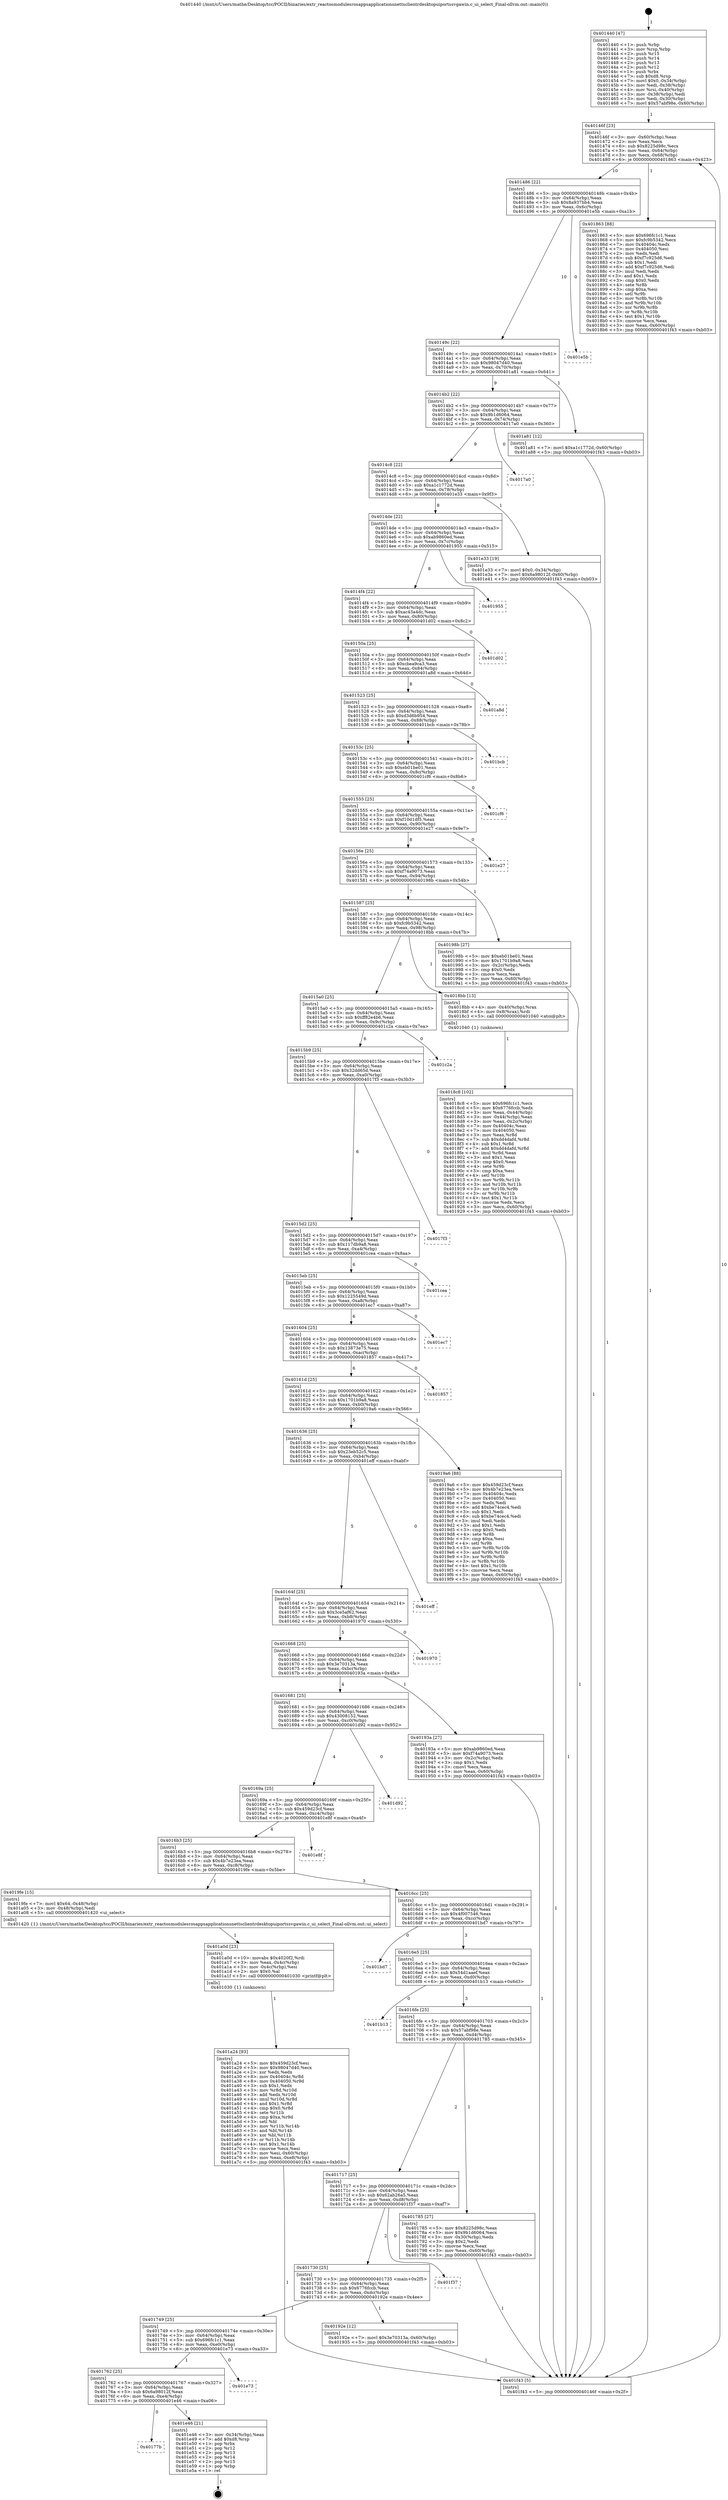 digraph "0x401440" {
  label = "0x401440 (/mnt/c/Users/mathe/Desktop/tcc/POCII/binaries/extr_reactosmodulesrosappsapplicationsnettsclientrdesktopuiportssvgawin.c_ui_select_Final-ollvm.out::main(0))"
  labelloc = "t"
  node[shape=record]

  Entry [label="",width=0.3,height=0.3,shape=circle,fillcolor=black,style=filled]
  "0x40146f" [label="{
     0x40146f [23]\l
     | [instrs]\l
     &nbsp;&nbsp;0x40146f \<+3\>: mov -0x60(%rbp),%eax\l
     &nbsp;&nbsp;0x401472 \<+2\>: mov %eax,%ecx\l
     &nbsp;&nbsp;0x401474 \<+6\>: sub $0x8225d98c,%ecx\l
     &nbsp;&nbsp;0x40147a \<+3\>: mov %eax,-0x64(%rbp)\l
     &nbsp;&nbsp;0x40147d \<+3\>: mov %ecx,-0x68(%rbp)\l
     &nbsp;&nbsp;0x401480 \<+6\>: je 0000000000401863 \<main+0x423\>\l
  }"]
  "0x401863" [label="{
     0x401863 [88]\l
     | [instrs]\l
     &nbsp;&nbsp;0x401863 \<+5\>: mov $0x696fc1c1,%eax\l
     &nbsp;&nbsp;0x401868 \<+5\>: mov $0xfc9b5342,%ecx\l
     &nbsp;&nbsp;0x40186d \<+7\>: mov 0x40404c,%edx\l
     &nbsp;&nbsp;0x401874 \<+7\>: mov 0x404050,%esi\l
     &nbsp;&nbsp;0x40187b \<+2\>: mov %edx,%edi\l
     &nbsp;&nbsp;0x40187d \<+6\>: sub $0xf7c925d6,%edi\l
     &nbsp;&nbsp;0x401883 \<+3\>: sub $0x1,%edi\l
     &nbsp;&nbsp;0x401886 \<+6\>: add $0xf7c925d6,%edi\l
     &nbsp;&nbsp;0x40188c \<+3\>: imul %edi,%edx\l
     &nbsp;&nbsp;0x40188f \<+3\>: and $0x1,%edx\l
     &nbsp;&nbsp;0x401892 \<+3\>: cmp $0x0,%edx\l
     &nbsp;&nbsp;0x401895 \<+4\>: sete %r8b\l
     &nbsp;&nbsp;0x401899 \<+3\>: cmp $0xa,%esi\l
     &nbsp;&nbsp;0x40189c \<+4\>: setl %r9b\l
     &nbsp;&nbsp;0x4018a0 \<+3\>: mov %r8b,%r10b\l
     &nbsp;&nbsp;0x4018a3 \<+3\>: and %r9b,%r10b\l
     &nbsp;&nbsp;0x4018a6 \<+3\>: xor %r9b,%r8b\l
     &nbsp;&nbsp;0x4018a9 \<+3\>: or %r8b,%r10b\l
     &nbsp;&nbsp;0x4018ac \<+4\>: test $0x1,%r10b\l
     &nbsp;&nbsp;0x4018b0 \<+3\>: cmovne %ecx,%eax\l
     &nbsp;&nbsp;0x4018b3 \<+3\>: mov %eax,-0x60(%rbp)\l
     &nbsp;&nbsp;0x4018b6 \<+5\>: jmp 0000000000401f43 \<main+0xb03\>\l
  }"]
  "0x401486" [label="{
     0x401486 [22]\l
     | [instrs]\l
     &nbsp;&nbsp;0x401486 \<+5\>: jmp 000000000040148b \<main+0x4b\>\l
     &nbsp;&nbsp;0x40148b \<+3\>: mov -0x64(%rbp),%eax\l
     &nbsp;&nbsp;0x40148e \<+5\>: sub $0x8a937bb4,%eax\l
     &nbsp;&nbsp;0x401493 \<+3\>: mov %eax,-0x6c(%rbp)\l
     &nbsp;&nbsp;0x401496 \<+6\>: je 0000000000401e5b \<main+0xa1b\>\l
  }"]
  Exit [label="",width=0.3,height=0.3,shape=circle,fillcolor=black,style=filled,peripheries=2]
  "0x401e5b" [label="{
     0x401e5b\l
  }", style=dashed]
  "0x40149c" [label="{
     0x40149c [22]\l
     | [instrs]\l
     &nbsp;&nbsp;0x40149c \<+5\>: jmp 00000000004014a1 \<main+0x61\>\l
     &nbsp;&nbsp;0x4014a1 \<+3\>: mov -0x64(%rbp),%eax\l
     &nbsp;&nbsp;0x4014a4 \<+5\>: sub $0x98047d40,%eax\l
     &nbsp;&nbsp;0x4014a9 \<+3\>: mov %eax,-0x70(%rbp)\l
     &nbsp;&nbsp;0x4014ac \<+6\>: je 0000000000401a81 \<main+0x641\>\l
  }"]
  "0x40177b" [label="{
     0x40177b\l
  }", style=dashed]
  "0x401a81" [label="{
     0x401a81 [12]\l
     | [instrs]\l
     &nbsp;&nbsp;0x401a81 \<+7\>: movl $0xa1c1772d,-0x60(%rbp)\l
     &nbsp;&nbsp;0x401a88 \<+5\>: jmp 0000000000401f43 \<main+0xb03\>\l
  }"]
  "0x4014b2" [label="{
     0x4014b2 [22]\l
     | [instrs]\l
     &nbsp;&nbsp;0x4014b2 \<+5\>: jmp 00000000004014b7 \<main+0x77\>\l
     &nbsp;&nbsp;0x4014b7 \<+3\>: mov -0x64(%rbp),%eax\l
     &nbsp;&nbsp;0x4014ba \<+5\>: sub $0x9b1d6064,%eax\l
     &nbsp;&nbsp;0x4014bf \<+3\>: mov %eax,-0x74(%rbp)\l
     &nbsp;&nbsp;0x4014c2 \<+6\>: je 00000000004017a0 \<main+0x360\>\l
  }"]
  "0x401e46" [label="{
     0x401e46 [21]\l
     | [instrs]\l
     &nbsp;&nbsp;0x401e46 \<+3\>: mov -0x34(%rbp),%eax\l
     &nbsp;&nbsp;0x401e49 \<+7\>: add $0xd8,%rsp\l
     &nbsp;&nbsp;0x401e50 \<+1\>: pop %rbx\l
     &nbsp;&nbsp;0x401e51 \<+2\>: pop %r12\l
     &nbsp;&nbsp;0x401e53 \<+2\>: pop %r13\l
     &nbsp;&nbsp;0x401e55 \<+2\>: pop %r14\l
     &nbsp;&nbsp;0x401e57 \<+2\>: pop %r15\l
     &nbsp;&nbsp;0x401e59 \<+1\>: pop %rbp\l
     &nbsp;&nbsp;0x401e5a \<+1\>: ret\l
  }"]
  "0x4017a0" [label="{
     0x4017a0\l
  }", style=dashed]
  "0x4014c8" [label="{
     0x4014c8 [22]\l
     | [instrs]\l
     &nbsp;&nbsp;0x4014c8 \<+5\>: jmp 00000000004014cd \<main+0x8d\>\l
     &nbsp;&nbsp;0x4014cd \<+3\>: mov -0x64(%rbp),%eax\l
     &nbsp;&nbsp;0x4014d0 \<+5\>: sub $0xa1c1772d,%eax\l
     &nbsp;&nbsp;0x4014d5 \<+3\>: mov %eax,-0x78(%rbp)\l
     &nbsp;&nbsp;0x4014d8 \<+6\>: je 0000000000401e33 \<main+0x9f3\>\l
  }"]
  "0x401762" [label="{
     0x401762 [25]\l
     | [instrs]\l
     &nbsp;&nbsp;0x401762 \<+5\>: jmp 0000000000401767 \<main+0x327\>\l
     &nbsp;&nbsp;0x401767 \<+3\>: mov -0x64(%rbp),%eax\l
     &nbsp;&nbsp;0x40176a \<+5\>: sub $0x6a98012f,%eax\l
     &nbsp;&nbsp;0x40176f \<+6\>: mov %eax,-0xe4(%rbp)\l
     &nbsp;&nbsp;0x401775 \<+6\>: je 0000000000401e46 \<main+0xa06\>\l
  }"]
  "0x401e33" [label="{
     0x401e33 [19]\l
     | [instrs]\l
     &nbsp;&nbsp;0x401e33 \<+7\>: movl $0x0,-0x34(%rbp)\l
     &nbsp;&nbsp;0x401e3a \<+7\>: movl $0x6a98012f,-0x60(%rbp)\l
     &nbsp;&nbsp;0x401e41 \<+5\>: jmp 0000000000401f43 \<main+0xb03\>\l
  }"]
  "0x4014de" [label="{
     0x4014de [22]\l
     | [instrs]\l
     &nbsp;&nbsp;0x4014de \<+5\>: jmp 00000000004014e3 \<main+0xa3\>\l
     &nbsp;&nbsp;0x4014e3 \<+3\>: mov -0x64(%rbp),%eax\l
     &nbsp;&nbsp;0x4014e6 \<+5\>: sub $0xab9860ed,%eax\l
     &nbsp;&nbsp;0x4014eb \<+3\>: mov %eax,-0x7c(%rbp)\l
     &nbsp;&nbsp;0x4014ee \<+6\>: je 0000000000401955 \<main+0x515\>\l
  }"]
  "0x401e73" [label="{
     0x401e73\l
  }", style=dashed]
  "0x401955" [label="{
     0x401955\l
  }", style=dashed]
  "0x4014f4" [label="{
     0x4014f4 [22]\l
     | [instrs]\l
     &nbsp;&nbsp;0x4014f4 \<+5\>: jmp 00000000004014f9 \<main+0xb9\>\l
     &nbsp;&nbsp;0x4014f9 \<+3\>: mov -0x64(%rbp),%eax\l
     &nbsp;&nbsp;0x4014fc \<+5\>: sub $0xac43a4dc,%eax\l
     &nbsp;&nbsp;0x401501 \<+3\>: mov %eax,-0x80(%rbp)\l
     &nbsp;&nbsp;0x401504 \<+6\>: je 0000000000401d02 \<main+0x8c2\>\l
  }"]
  "0x401a24" [label="{
     0x401a24 [93]\l
     | [instrs]\l
     &nbsp;&nbsp;0x401a24 \<+5\>: mov $0x459d23cf,%esi\l
     &nbsp;&nbsp;0x401a29 \<+5\>: mov $0x98047d40,%ecx\l
     &nbsp;&nbsp;0x401a2e \<+2\>: xor %edx,%edx\l
     &nbsp;&nbsp;0x401a30 \<+8\>: mov 0x40404c,%r8d\l
     &nbsp;&nbsp;0x401a38 \<+8\>: mov 0x404050,%r9d\l
     &nbsp;&nbsp;0x401a40 \<+3\>: sub $0x1,%edx\l
     &nbsp;&nbsp;0x401a43 \<+3\>: mov %r8d,%r10d\l
     &nbsp;&nbsp;0x401a46 \<+3\>: add %edx,%r10d\l
     &nbsp;&nbsp;0x401a49 \<+4\>: imul %r10d,%r8d\l
     &nbsp;&nbsp;0x401a4d \<+4\>: and $0x1,%r8d\l
     &nbsp;&nbsp;0x401a51 \<+4\>: cmp $0x0,%r8d\l
     &nbsp;&nbsp;0x401a55 \<+4\>: sete %r11b\l
     &nbsp;&nbsp;0x401a59 \<+4\>: cmp $0xa,%r9d\l
     &nbsp;&nbsp;0x401a5d \<+3\>: setl %bl\l
     &nbsp;&nbsp;0x401a60 \<+3\>: mov %r11b,%r14b\l
     &nbsp;&nbsp;0x401a63 \<+3\>: and %bl,%r14b\l
     &nbsp;&nbsp;0x401a66 \<+3\>: xor %bl,%r11b\l
     &nbsp;&nbsp;0x401a69 \<+3\>: or %r11b,%r14b\l
     &nbsp;&nbsp;0x401a6c \<+4\>: test $0x1,%r14b\l
     &nbsp;&nbsp;0x401a70 \<+3\>: cmovne %ecx,%esi\l
     &nbsp;&nbsp;0x401a73 \<+3\>: mov %esi,-0x60(%rbp)\l
     &nbsp;&nbsp;0x401a76 \<+6\>: mov %eax,-0xe8(%rbp)\l
     &nbsp;&nbsp;0x401a7c \<+5\>: jmp 0000000000401f43 \<main+0xb03\>\l
  }"]
  "0x401d02" [label="{
     0x401d02\l
  }", style=dashed]
  "0x40150a" [label="{
     0x40150a [25]\l
     | [instrs]\l
     &nbsp;&nbsp;0x40150a \<+5\>: jmp 000000000040150f \<main+0xcf\>\l
     &nbsp;&nbsp;0x40150f \<+3\>: mov -0x64(%rbp),%eax\l
     &nbsp;&nbsp;0x401512 \<+5\>: sub $0xcbea9ca3,%eax\l
     &nbsp;&nbsp;0x401517 \<+6\>: mov %eax,-0x84(%rbp)\l
     &nbsp;&nbsp;0x40151d \<+6\>: je 0000000000401a8d \<main+0x64d\>\l
  }"]
  "0x401a0d" [label="{
     0x401a0d [23]\l
     | [instrs]\l
     &nbsp;&nbsp;0x401a0d \<+10\>: movabs $0x4020f2,%rdi\l
     &nbsp;&nbsp;0x401a17 \<+3\>: mov %eax,-0x4c(%rbp)\l
     &nbsp;&nbsp;0x401a1a \<+3\>: mov -0x4c(%rbp),%esi\l
     &nbsp;&nbsp;0x401a1d \<+2\>: mov $0x0,%al\l
     &nbsp;&nbsp;0x401a1f \<+5\>: call 0000000000401030 \<printf@plt\>\l
     | [calls]\l
     &nbsp;&nbsp;0x401030 \{1\} (unknown)\l
  }"]
  "0x401a8d" [label="{
     0x401a8d\l
  }", style=dashed]
  "0x401523" [label="{
     0x401523 [25]\l
     | [instrs]\l
     &nbsp;&nbsp;0x401523 \<+5\>: jmp 0000000000401528 \<main+0xe8\>\l
     &nbsp;&nbsp;0x401528 \<+3\>: mov -0x64(%rbp),%eax\l
     &nbsp;&nbsp;0x40152b \<+5\>: sub $0xd3d6b954,%eax\l
     &nbsp;&nbsp;0x401530 \<+6\>: mov %eax,-0x88(%rbp)\l
     &nbsp;&nbsp;0x401536 \<+6\>: je 0000000000401bcb \<main+0x78b\>\l
  }"]
  "0x401749" [label="{
     0x401749 [25]\l
     | [instrs]\l
     &nbsp;&nbsp;0x401749 \<+5\>: jmp 000000000040174e \<main+0x30e\>\l
     &nbsp;&nbsp;0x40174e \<+3\>: mov -0x64(%rbp),%eax\l
     &nbsp;&nbsp;0x401751 \<+5\>: sub $0x696fc1c1,%eax\l
     &nbsp;&nbsp;0x401756 \<+6\>: mov %eax,-0xe0(%rbp)\l
     &nbsp;&nbsp;0x40175c \<+6\>: je 0000000000401e73 \<main+0xa33\>\l
  }"]
  "0x401bcb" [label="{
     0x401bcb\l
  }", style=dashed]
  "0x40153c" [label="{
     0x40153c [25]\l
     | [instrs]\l
     &nbsp;&nbsp;0x40153c \<+5\>: jmp 0000000000401541 \<main+0x101\>\l
     &nbsp;&nbsp;0x401541 \<+3\>: mov -0x64(%rbp),%eax\l
     &nbsp;&nbsp;0x401544 \<+5\>: sub $0xeb01be01,%eax\l
     &nbsp;&nbsp;0x401549 \<+6\>: mov %eax,-0x8c(%rbp)\l
     &nbsp;&nbsp;0x40154f \<+6\>: je 0000000000401cf6 \<main+0x8b6\>\l
  }"]
  "0x40192e" [label="{
     0x40192e [12]\l
     | [instrs]\l
     &nbsp;&nbsp;0x40192e \<+7\>: movl $0x3e70313a,-0x60(%rbp)\l
     &nbsp;&nbsp;0x401935 \<+5\>: jmp 0000000000401f43 \<main+0xb03\>\l
  }"]
  "0x401cf6" [label="{
     0x401cf6\l
  }", style=dashed]
  "0x401555" [label="{
     0x401555 [25]\l
     | [instrs]\l
     &nbsp;&nbsp;0x401555 \<+5\>: jmp 000000000040155a \<main+0x11a\>\l
     &nbsp;&nbsp;0x40155a \<+3\>: mov -0x64(%rbp),%eax\l
     &nbsp;&nbsp;0x40155d \<+5\>: sub $0xf10d1df5,%eax\l
     &nbsp;&nbsp;0x401562 \<+6\>: mov %eax,-0x90(%rbp)\l
     &nbsp;&nbsp;0x401568 \<+6\>: je 0000000000401e27 \<main+0x9e7\>\l
  }"]
  "0x401730" [label="{
     0x401730 [25]\l
     | [instrs]\l
     &nbsp;&nbsp;0x401730 \<+5\>: jmp 0000000000401735 \<main+0x2f5\>\l
     &nbsp;&nbsp;0x401735 \<+3\>: mov -0x64(%rbp),%eax\l
     &nbsp;&nbsp;0x401738 \<+5\>: sub $0x6776fccb,%eax\l
     &nbsp;&nbsp;0x40173d \<+6\>: mov %eax,-0xdc(%rbp)\l
     &nbsp;&nbsp;0x401743 \<+6\>: je 000000000040192e \<main+0x4ee\>\l
  }"]
  "0x401e27" [label="{
     0x401e27\l
  }", style=dashed]
  "0x40156e" [label="{
     0x40156e [25]\l
     | [instrs]\l
     &nbsp;&nbsp;0x40156e \<+5\>: jmp 0000000000401573 \<main+0x133\>\l
     &nbsp;&nbsp;0x401573 \<+3\>: mov -0x64(%rbp),%eax\l
     &nbsp;&nbsp;0x401576 \<+5\>: sub $0xf74a9073,%eax\l
     &nbsp;&nbsp;0x40157b \<+6\>: mov %eax,-0x94(%rbp)\l
     &nbsp;&nbsp;0x401581 \<+6\>: je 000000000040198b \<main+0x54b\>\l
  }"]
  "0x401f37" [label="{
     0x401f37\l
  }", style=dashed]
  "0x40198b" [label="{
     0x40198b [27]\l
     | [instrs]\l
     &nbsp;&nbsp;0x40198b \<+5\>: mov $0xeb01be01,%eax\l
     &nbsp;&nbsp;0x401990 \<+5\>: mov $0x1701b9a8,%ecx\l
     &nbsp;&nbsp;0x401995 \<+3\>: mov -0x2c(%rbp),%edx\l
     &nbsp;&nbsp;0x401998 \<+3\>: cmp $0x0,%edx\l
     &nbsp;&nbsp;0x40199b \<+3\>: cmove %ecx,%eax\l
     &nbsp;&nbsp;0x40199e \<+3\>: mov %eax,-0x60(%rbp)\l
     &nbsp;&nbsp;0x4019a1 \<+5\>: jmp 0000000000401f43 \<main+0xb03\>\l
  }"]
  "0x401587" [label="{
     0x401587 [25]\l
     | [instrs]\l
     &nbsp;&nbsp;0x401587 \<+5\>: jmp 000000000040158c \<main+0x14c\>\l
     &nbsp;&nbsp;0x40158c \<+3\>: mov -0x64(%rbp),%eax\l
     &nbsp;&nbsp;0x40158f \<+5\>: sub $0xfc9b5342,%eax\l
     &nbsp;&nbsp;0x401594 \<+6\>: mov %eax,-0x98(%rbp)\l
     &nbsp;&nbsp;0x40159a \<+6\>: je 00000000004018bb \<main+0x47b\>\l
  }"]
  "0x4018c8" [label="{
     0x4018c8 [102]\l
     | [instrs]\l
     &nbsp;&nbsp;0x4018c8 \<+5\>: mov $0x696fc1c1,%ecx\l
     &nbsp;&nbsp;0x4018cd \<+5\>: mov $0x6776fccb,%edx\l
     &nbsp;&nbsp;0x4018d2 \<+3\>: mov %eax,-0x44(%rbp)\l
     &nbsp;&nbsp;0x4018d5 \<+3\>: mov -0x44(%rbp),%eax\l
     &nbsp;&nbsp;0x4018d8 \<+3\>: mov %eax,-0x2c(%rbp)\l
     &nbsp;&nbsp;0x4018db \<+7\>: mov 0x40404c,%eax\l
     &nbsp;&nbsp;0x4018e2 \<+7\>: mov 0x404050,%esi\l
     &nbsp;&nbsp;0x4018e9 \<+3\>: mov %eax,%r8d\l
     &nbsp;&nbsp;0x4018ec \<+7\>: sub $0xdd4dafd,%r8d\l
     &nbsp;&nbsp;0x4018f3 \<+4\>: sub $0x1,%r8d\l
     &nbsp;&nbsp;0x4018f7 \<+7\>: add $0xdd4dafd,%r8d\l
     &nbsp;&nbsp;0x4018fe \<+4\>: imul %r8d,%eax\l
     &nbsp;&nbsp;0x401902 \<+3\>: and $0x1,%eax\l
     &nbsp;&nbsp;0x401905 \<+3\>: cmp $0x0,%eax\l
     &nbsp;&nbsp;0x401908 \<+4\>: sete %r9b\l
     &nbsp;&nbsp;0x40190c \<+3\>: cmp $0xa,%esi\l
     &nbsp;&nbsp;0x40190f \<+4\>: setl %r10b\l
     &nbsp;&nbsp;0x401913 \<+3\>: mov %r9b,%r11b\l
     &nbsp;&nbsp;0x401916 \<+3\>: and %r10b,%r11b\l
     &nbsp;&nbsp;0x401919 \<+3\>: xor %r10b,%r9b\l
     &nbsp;&nbsp;0x40191c \<+3\>: or %r9b,%r11b\l
     &nbsp;&nbsp;0x40191f \<+4\>: test $0x1,%r11b\l
     &nbsp;&nbsp;0x401923 \<+3\>: cmovne %edx,%ecx\l
     &nbsp;&nbsp;0x401926 \<+3\>: mov %ecx,-0x60(%rbp)\l
     &nbsp;&nbsp;0x401929 \<+5\>: jmp 0000000000401f43 \<main+0xb03\>\l
  }"]
  "0x4018bb" [label="{
     0x4018bb [13]\l
     | [instrs]\l
     &nbsp;&nbsp;0x4018bb \<+4\>: mov -0x40(%rbp),%rax\l
     &nbsp;&nbsp;0x4018bf \<+4\>: mov 0x8(%rax),%rdi\l
     &nbsp;&nbsp;0x4018c3 \<+5\>: call 0000000000401040 \<atoi@plt\>\l
     | [calls]\l
     &nbsp;&nbsp;0x401040 \{1\} (unknown)\l
  }"]
  "0x4015a0" [label="{
     0x4015a0 [25]\l
     | [instrs]\l
     &nbsp;&nbsp;0x4015a0 \<+5\>: jmp 00000000004015a5 \<main+0x165\>\l
     &nbsp;&nbsp;0x4015a5 \<+3\>: mov -0x64(%rbp),%eax\l
     &nbsp;&nbsp;0x4015a8 \<+5\>: sub $0xff82e4b6,%eax\l
     &nbsp;&nbsp;0x4015ad \<+6\>: mov %eax,-0x9c(%rbp)\l
     &nbsp;&nbsp;0x4015b3 \<+6\>: je 0000000000401c2a \<main+0x7ea\>\l
  }"]
  "0x401440" [label="{
     0x401440 [47]\l
     | [instrs]\l
     &nbsp;&nbsp;0x401440 \<+1\>: push %rbp\l
     &nbsp;&nbsp;0x401441 \<+3\>: mov %rsp,%rbp\l
     &nbsp;&nbsp;0x401444 \<+2\>: push %r15\l
     &nbsp;&nbsp;0x401446 \<+2\>: push %r14\l
     &nbsp;&nbsp;0x401448 \<+2\>: push %r13\l
     &nbsp;&nbsp;0x40144a \<+2\>: push %r12\l
     &nbsp;&nbsp;0x40144c \<+1\>: push %rbx\l
     &nbsp;&nbsp;0x40144d \<+7\>: sub $0xd8,%rsp\l
     &nbsp;&nbsp;0x401454 \<+7\>: movl $0x0,-0x34(%rbp)\l
     &nbsp;&nbsp;0x40145b \<+3\>: mov %edi,-0x38(%rbp)\l
     &nbsp;&nbsp;0x40145e \<+4\>: mov %rsi,-0x40(%rbp)\l
     &nbsp;&nbsp;0x401462 \<+3\>: mov -0x38(%rbp),%edi\l
     &nbsp;&nbsp;0x401465 \<+3\>: mov %edi,-0x30(%rbp)\l
     &nbsp;&nbsp;0x401468 \<+7\>: movl $0x57abf98e,-0x60(%rbp)\l
  }"]
  "0x401c2a" [label="{
     0x401c2a\l
  }", style=dashed]
  "0x4015b9" [label="{
     0x4015b9 [25]\l
     | [instrs]\l
     &nbsp;&nbsp;0x4015b9 \<+5\>: jmp 00000000004015be \<main+0x17e\>\l
     &nbsp;&nbsp;0x4015be \<+3\>: mov -0x64(%rbp),%eax\l
     &nbsp;&nbsp;0x4015c1 \<+5\>: sub $0x32dd65d,%eax\l
     &nbsp;&nbsp;0x4015c6 \<+6\>: mov %eax,-0xa0(%rbp)\l
     &nbsp;&nbsp;0x4015cc \<+6\>: je 00000000004017f3 \<main+0x3b3\>\l
  }"]
  "0x401f43" [label="{
     0x401f43 [5]\l
     | [instrs]\l
     &nbsp;&nbsp;0x401f43 \<+5\>: jmp 000000000040146f \<main+0x2f\>\l
  }"]
  "0x4017f3" [label="{
     0x4017f3\l
  }", style=dashed]
  "0x4015d2" [label="{
     0x4015d2 [25]\l
     | [instrs]\l
     &nbsp;&nbsp;0x4015d2 \<+5\>: jmp 00000000004015d7 \<main+0x197\>\l
     &nbsp;&nbsp;0x4015d7 \<+3\>: mov -0x64(%rbp),%eax\l
     &nbsp;&nbsp;0x4015da \<+5\>: sub $0x117db9a8,%eax\l
     &nbsp;&nbsp;0x4015df \<+6\>: mov %eax,-0xa4(%rbp)\l
     &nbsp;&nbsp;0x4015e5 \<+6\>: je 0000000000401cea \<main+0x8aa\>\l
  }"]
  "0x401717" [label="{
     0x401717 [25]\l
     | [instrs]\l
     &nbsp;&nbsp;0x401717 \<+5\>: jmp 000000000040171c \<main+0x2dc\>\l
     &nbsp;&nbsp;0x40171c \<+3\>: mov -0x64(%rbp),%eax\l
     &nbsp;&nbsp;0x40171f \<+5\>: sub $0x62ab26a5,%eax\l
     &nbsp;&nbsp;0x401724 \<+6\>: mov %eax,-0xd8(%rbp)\l
     &nbsp;&nbsp;0x40172a \<+6\>: je 0000000000401f37 \<main+0xaf7\>\l
  }"]
  "0x401cea" [label="{
     0x401cea\l
  }", style=dashed]
  "0x4015eb" [label="{
     0x4015eb [25]\l
     | [instrs]\l
     &nbsp;&nbsp;0x4015eb \<+5\>: jmp 00000000004015f0 \<main+0x1b0\>\l
     &nbsp;&nbsp;0x4015f0 \<+3\>: mov -0x64(%rbp),%eax\l
     &nbsp;&nbsp;0x4015f3 \<+5\>: sub $0x1225549d,%eax\l
     &nbsp;&nbsp;0x4015f8 \<+6\>: mov %eax,-0xa8(%rbp)\l
     &nbsp;&nbsp;0x4015fe \<+6\>: je 0000000000401ec7 \<main+0xa87\>\l
  }"]
  "0x401785" [label="{
     0x401785 [27]\l
     | [instrs]\l
     &nbsp;&nbsp;0x401785 \<+5\>: mov $0x8225d98c,%eax\l
     &nbsp;&nbsp;0x40178a \<+5\>: mov $0x9b1d6064,%ecx\l
     &nbsp;&nbsp;0x40178f \<+3\>: mov -0x30(%rbp),%edx\l
     &nbsp;&nbsp;0x401792 \<+3\>: cmp $0x2,%edx\l
     &nbsp;&nbsp;0x401795 \<+3\>: cmovne %ecx,%eax\l
     &nbsp;&nbsp;0x401798 \<+3\>: mov %eax,-0x60(%rbp)\l
     &nbsp;&nbsp;0x40179b \<+5\>: jmp 0000000000401f43 \<main+0xb03\>\l
  }"]
  "0x401ec7" [label="{
     0x401ec7\l
  }", style=dashed]
  "0x401604" [label="{
     0x401604 [25]\l
     | [instrs]\l
     &nbsp;&nbsp;0x401604 \<+5\>: jmp 0000000000401609 \<main+0x1c9\>\l
     &nbsp;&nbsp;0x401609 \<+3\>: mov -0x64(%rbp),%eax\l
     &nbsp;&nbsp;0x40160c \<+5\>: sub $0x13873e75,%eax\l
     &nbsp;&nbsp;0x401611 \<+6\>: mov %eax,-0xac(%rbp)\l
     &nbsp;&nbsp;0x401617 \<+6\>: je 0000000000401857 \<main+0x417\>\l
  }"]
  "0x4016fe" [label="{
     0x4016fe [25]\l
     | [instrs]\l
     &nbsp;&nbsp;0x4016fe \<+5\>: jmp 0000000000401703 \<main+0x2c3\>\l
     &nbsp;&nbsp;0x401703 \<+3\>: mov -0x64(%rbp),%eax\l
     &nbsp;&nbsp;0x401706 \<+5\>: sub $0x57abf98e,%eax\l
     &nbsp;&nbsp;0x40170b \<+6\>: mov %eax,-0xd4(%rbp)\l
     &nbsp;&nbsp;0x401711 \<+6\>: je 0000000000401785 \<main+0x345\>\l
  }"]
  "0x401857" [label="{
     0x401857\l
  }", style=dashed]
  "0x40161d" [label="{
     0x40161d [25]\l
     | [instrs]\l
     &nbsp;&nbsp;0x40161d \<+5\>: jmp 0000000000401622 \<main+0x1e2\>\l
     &nbsp;&nbsp;0x401622 \<+3\>: mov -0x64(%rbp),%eax\l
     &nbsp;&nbsp;0x401625 \<+5\>: sub $0x1701b9a8,%eax\l
     &nbsp;&nbsp;0x40162a \<+6\>: mov %eax,-0xb0(%rbp)\l
     &nbsp;&nbsp;0x401630 \<+6\>: je 00000000004019a6 \<main+0x566\>\l
  }"]
  "0x401b13" [label="{
     0x401b13\l
  }", style=dashed]
  "0x4019a6" [label="{
     0x4019a6 [88]\l
     | [instrs]\l
     &nbsp;&nbsp;0x4019a6 \<+5\>: mov $0x459d23cf,%eax\l
     &nbsp;&nbsp;0x4019ab \<+5\>: mov $0x4b7e23ea,%ecx\l
     &nbsp;&nbsp;0x4019b0 \<+7\>: mov 0x40404c,%edx\l
     &nbsp;&nbsp;0x4019b7 \<+7\>: mov 0x404050,%esi\l
     &nbsp;&nbsp;0x4019be \<+2\>: mov %edx,%edi\l
     &nbsp;&nbsp;0x4019c0 \<+6\>: add $0xbe74cec4,%edi\l
     &nbsp;&nbsp;0x4019c6 \<+3\>: sub $0x1,%edi\l
     &nbsp;&nbsp;0x4019c9 \<+6\>: sub $0xbe74cec4,%edi\l
     &nbsp;&nbsp;0x4019cf \<+3\>: imul %edi,%edx\l
     &nbsp;&nbsp;0x4019d2 \<+3\>: and $0x1,%edx\l
     &nbsp;&nbsp;0x4019d5 \<+3\>: cmp $0x0,%edx\l
     &nbsp;&nbsp;0x4019d8 \<+4\>: sete %r8b\l
     &nbsp;&nbsp;0x4019dc \<+3\>: cmp $0xa,%esi\l
     &nbsp;&nbsp;0x4019df \<+4\>: setl %r9b\l
     &nbsp;&nbsp;0x4019e3 \<+3\>: mov %r8b,%r10b\l
     &nbsp;&nbsp;0x4019e6 \<+3\>: and %r9b,%r10b\l
     &nbsp;&nbsp;0x4019e9 \<+3\>: xor %r9b,%r8b\l
     &nbsp;&nbsp;0x4019ec \<+3\>: or %r8b,%r10b\l
     &nbsp;&nbsp;0x4019ef \<+4\>: test $0x1,%r10b\l
     &nbsp;&nbsp;0x4019f3 \<+3\>: cmovne %ecx,%eax\l
     &nbsp;&nbsp;0x4019f6 \<+3\>: mov %eax,-0x60(%rbp)\l
     &nbsp;&nbsp;0x4019f9 \<+5\>: jmp 0000000000401f43 \<main+0xb03\>\l
  }"]
  "0x401636" [label="{
     0x401636 [25]\l
     | [instrs]\l
     &nbsp;&nbsp;0x401636 \<+5\>: jmp 000000000040163b \<main+0x1fb\>\l
     &nbsp;&nbsp;0x40163b \<+3\>: mov -0x64(%rbp),%eax\l
     &nbsp;&nbsp;0x40163e \<+5\>: sub $0x23eb52c5,%eax\l
     &nbsp;&nbsp;0x401643 \<+6\>: mov %eax,-0xb4(%rbp)\l
     &nbsp;&nbsp;0x401649 \<+6\>: je 0000000000401eff \<main+0xabf\>\l
  }"]
  "0x4016e5" [label="{
     0x4016e5 [25]\l
     | [instrs]\l
     &nbsp;&nbsp;0x4016e5 \<+5\>: jmp 00000000004016ea \<main+0x2aa\>\l
     &nbsp;&nbsp;0x4016ea \<+3\>: mov -0x64(%rbp),%eax\l
     &nbsp;&nbsp;0x4016ed \<+5\>: sub $0x54d1aaef,%eax\l
     &nbsp;&nbsp;0x4016f2 \<+6\>: mov %eax,-0xd0(%rbp)\l
     &nbsp;&nbsp;0x4016f8 \<+6\>: je 0000000000401b13 \<main+0x6d3\>\l
  }"]
  "0x401eff" [label="{
     0x401eff\l
  }", style=dashed]
  "0x40164f" [label="{
     0x40164f [25]\l
     | [instrs]\l
     &nbsp;&nbsp;0x40164f \<+5\>: jmp 0000000000401654 \<main+0x214\>\l
     &nbsp;&nbsp;0x401654 \<+3\>: mov -0x64(%rbp),%eax\l
     &nbsp;&nbsp;0x401657 \<+5\>: sub $0x3ce5af62,%eax\l
     &nbsp;&nbsp;0x40165c \<+6\>: mov %eax,-0xb8(%rbp)\l
     &nbsp;&nbsp;0x401662 \<+6\>: je 0000000000401970 \<main+0x530\>\l
  }"]
  "0x401bd7" [label="{
     0x401bd7\l
  }", style=dashed]
  "0x401970" [label="{
     0x401970\l
  }", style=dashed]
  "0x401668" [label="{
     0x401668 [25]\l
     | [instrs]\l
     &nbsp;&nbsp;0x401668 \<+5\>: jmp 000000000040166d \<main+0x22d\>\l
     &nbsp;&nbsp;0x40166d \<+3\>: mov -0x64(%rbp),%eax\l
     &nbsp;&nbsp;0x401670 \<+5\>: sub $0x3e70313a,%eax\l
     &nbsp;&nbsp;0x401675 \<+6\>: mov %eax,-0xbc(%rbp)\l
     &nbsp;&nbsp;0x40167b \<+6\>: je 000000000040193a \<main+0x4fa\>\l
  }"]
  "0x4016cc" [label="{
     0x4016cc [25]\l
     | [instrs]\l
     &nbsp;&nbsp;0x4016cc \<+5\>: jmp 00000000004016d1 \<main+0x291\>\l
     &nbsp;&nbsp;0x4016d1 \<+3\>: mov -0x64(%rbp),%eax\l
     &nbsp;&nbsp;0x4016d4 \<+5\>: sub $0x4f007546,%eax\l
     &nbsp;&nbsp;0x4016d9 \<+6\>: mov %eax,-0xcc(%rbp)\l
     &nbsp;&nbsp;0x4016df \<+6\>: je 0000000000401bd7 \<main+0x797\>\l
  }"]
  "0x40193a" [label="{
     0x40193a [27]\l
     | [instrs]\l
     &nbsp;&nbsp;0x40193a \<+5\>: mov $0xab9860ed,%eax\l
     &nbsp;&nbsp;0x40193f \<+5\>: mov $0xf74a9073,%ecx\l
     &nbsp;&nbsp;0x401944 \<+3\>: mov -0x2c(%rbp),%edx\l
     &nbsp;&nbsp;0x401947 \<+3\>: cmp $0x1,%edx\l
     &nbsp;&nbsp;0x40194a \<+3\>: cmovl %ecx,%eax\l
     &nbsp;&nbsp;0x40194d \<+3\>: mov %eax,-0x60(%rbp)\l
     &nbsp;&nbsp;0x401950 \<+5\>: jmp 0000000000401f43 \<main+0xb03\>\l
  }"]
  "0x401681" [label="{
     0x401681 [25]\l
     | [instrs]\l
     &nbsp;&nbsp;0x401681 \<+5\>: jmp 0000000000401686 \<main+0x246\>\l
     &nbsp;&nbsp;0x401686 \<+3\>: mov -0x64(%rbp),%eax\l
     &nbsp;&nbsp;0x401689 \<+5\>: sub $0x43008152,%eax\l
     &nbsp;&nbsp;0x40168e \<+6\>: mov %eax,-0xc0(%rbp)\l
     &nbsp;&nbsp;0x401694 \<+6\>: je 0000000000401d92 \<main+0x952\>\l
  }"]
  "0x4019fe" [label="{
     0x4019fe [15]\l
     | [instrs]\l
     &nbsp;&nbsp;0x4019fe \<+7\>: movl $0x64,-0x48(%rbp)\l
     &nbsp;&nbsp;0x401a05 \<+3\>: mov -0x48(%rbp),%edi\l
     &nbsp;&nbsp;0x401a08 \<+5\>: call 0000000000401420 \<ui_select\>\l
     | [calls]\l
     &nbsp;&nbsp;0x401420 \{1\} (/mnt/c/Users/mathe/Desktop/tcc/POCII/binaries/extr_reactosmodulesrosappsapplicationsnettsclientrdesktopuiportssvgawin.c_ui_select_Final-ollvm.out::ui_select)\l
  }"]
  "0x401d92" [label="{
     0x401d92\l
  }", style=dashed]
  "0x40169a" [label="{
     0x40169a [25]\l
     | [instrs]\l
     &nbsp;&nbsp;0x40169a \<+5\>: jmp 000000000040169f \<main+0x25f\>\l
     &nbsp;&nbsp;0x40169f \<+3\>: mov -0x64(%rbp),%eax\l
     &nbsp;&nbsp;0x4016a2 \<+5\>: sub $0x459d23cf,%eax\l
     &nbsp;&nbsp;0x4016a7 \<+6\>: mov %eax,-0xc4(%rbp)\l
     &nbsp;&nbsp;0x4016ad \<+6\>: je 0000000000401e8f \<main+0xa4f\>\l
  }"]
  "0x4016b3" [label="{
     0x4016b3 [25]\l
     | [instrs]\l
     &nbsp;&nbsp;0x4016b3 \<+5\>: jmp 00000000004016b8 \<main+0x278\>\l
     &nbsp;&nbsp;0x4016b8 \<+3\>: mov -0x64(%rbp),%eax\l
     &nbsp;&nbsp;0x4016bb \<+5\>: sub $0x4b7e23ea,%eax\l
     &nbsp;&nbsp;0x4016c0 \<+6\>: mov %eax,-0xc8(%rbp)\l
     &nbsp;&nbsp;0x4016c6 \<+6\>: je 00000000004019fe \<main+0x5be\>\l
  }"]
  "0x401e8f" [label="{
     0x401e8f\l
  }", style=dashed]
  Entry -> "0x401440" [label=" 1"]
  "0x40146f" -> "0x401863" [label=" 1"]
  "0x40146f" -> "0x401486" [label=" 10"]
  "0x401e46" -> Exit [label=" 1"]
  "0x401486" -> "0x401e5b" [label=" 0"]
  "0x401486" -> "0x40149c" [label=" 10"]
  "0x401762" -> "0x40177b" [label=" 0"]
  "0x40149c" -> "0x401a81" [label=" 1"]
  "0x40149c" -> "0x4014b2" [label=" 9"]
  "0x401762" -> "0x401e46" [label=" 1"]
  "0x4014b2" -> "0x4017a0" [label=" 0"]
  "0x4014b2" -> "0x4014c8" [label=" 9"]
  "0x401749" -> "0x401762" [label=" 1"]
  "0x4014c8" -> "0x401e33" [label=" 1"]
  "0x4014c8" -> "0x4014de" [label=" 8"]
  "0x401749" -> "0x401e73" [label=" 0"]
  "0x4014de" -> "0x401955" [label=" 0"]
  "0x4014de" -> "0x4014f4" [label=" 8"]
  "0x401e33" -> "0x401f43" [label=" 1"]
  "0x4014f4" -> "0x401d02" [label=" 0"]
  "0x4014f4" -> "0x40150a" [label=" 8"]
  "0x401a81" -> "0x401f43" [label=" 1"]
  "0x40150a" -> "0x401a8d" [label=" 0"]
  "0x40150a" -> "0x401523" [label=" 8"]
  "0x401a24" -> "0x401f43" [label=" 1"]
  "0x401523" -> "0x401bcb" [label=" 0"]
  "0x401523" -> "0x40153c" [label=" 8"]
  "0x401a0d" -> "0x401a24" [label=" 1"]
  "0x40153c" -> "0x401cf6" [label=" 0"]
  "0x40153c" -> "0x401555" [label=" 8"]
  "0x4019fe" -> "0x401a0d" [label=" 1"]
  "0x401555" -> "0x401e27" [label=" 0"]
  "0x401555" -> "0x40156e" [label=" 8"]
  "0x40198b" -> "0x401f43" [label=" 1"]
  "0x40156e" -> "0x40198b" [label=" 1"]
  "0x40156e" -> "0x401587" [label=" 7"]
  "0x40193a" -> "0x401f43" [label=" 1"]
  "0x401587" -> "0x4018bb" [label=" 1"]
  "0x401587" -> "0x4015a0" [label=" 6"]
  "0x401730" -> "0x401749" [label=" 1"]
  "0x4015a0" -> "0x401c2a" [label=" 0"]
  "0x4015a0" -> "0x4015b9" [label=" 6"]
  "0x401730" -> "0x40192e" [label=" 1"]
  "0x4015b9" -> "0x4017f3" [label=" 0"]
  "0x4015b9" -> "0x4015d2" [label=" 6"]
  "0x4019a6" -> "0x401f43" [label=" 1"]
  "0x4015d2" -> "0x401cea" [label=" 0"]
  "0x4015d2" -> "0x4015eb" [label=" 6"]
  "0x401717" -> "0x401730" [label=" 2"]
  "0x4015eb" -> "0x401ec7" [label=" 0"]
  "0x4015eb" -> "0x401604" [label=" 6"]
  "0x401717" -> "0x401f37" [label=" 0"]
  "0x401604" -> "0x401857" [label=" 0"]
  "0x401604" -> "0x40161d" [label=" 6"]
  "0x4018c8" -> "0x401f43" [label=" 1"]
  "0x40161d" -> "0x4019a6" [label=" 1"]
  "0x40161d" -> "0x401636" [label=" 5"]
  "0x4018bb" -> "0x4018c8" [label=" 1"]
  "0x401636" -> "0x401eff" [label=" 0"]
  "0x401636" -> "0x40164f" [label=" 5"]
  "0x401f43" -> "0x40146f" [label=" 10"]
  "0x40164f" -> "0x401970" [label=" 0"]
  "0x40164f" -> "0x401668" [label=" 5"]
  "0x401440" -> "0x40146f" [label=" 1"]
  "0x401668" -> "0x40193a" [label=" 1"]
  "0x401668" -> "0x401681" [label=" 4"]
  "0x4016fe" -> "0x401717" [label=" 2"]
  "0x401681" -> "0x401d92" [label=" 0"]
  "0x401681" -> "0x40169a" [label=" 4"]
  "0x4016fe" -> "0x401785" [label=" 1"]
  "0x40169a" -> "0x401e8f" [label=" 0"]
  "0x40169a" -> "0x4016b3" [label=" 4"]
  "0x40192e" -> "0x401f43" [label=" 1"]
  "0x4016b3" -> "0x4019fe" [label=" 1"]
  "0x4016b3" -> "0x4016cc" [label=" 3"]
  "0x401785" -> "0x401f43" [label=" 1"]
  "0x4016cc" -> "0x401bd7" [label=" 0"]
  "0x4016cc" -> "0x4016e5" [label=" 3"]
  "0x401863" -> "0x401f43" [label=" 1"]
  "0x4016e5" -> "0x401b13" [label=" 0"]
  "0x4016e5" -> "0x4016fe" [label=" 3"]
}
